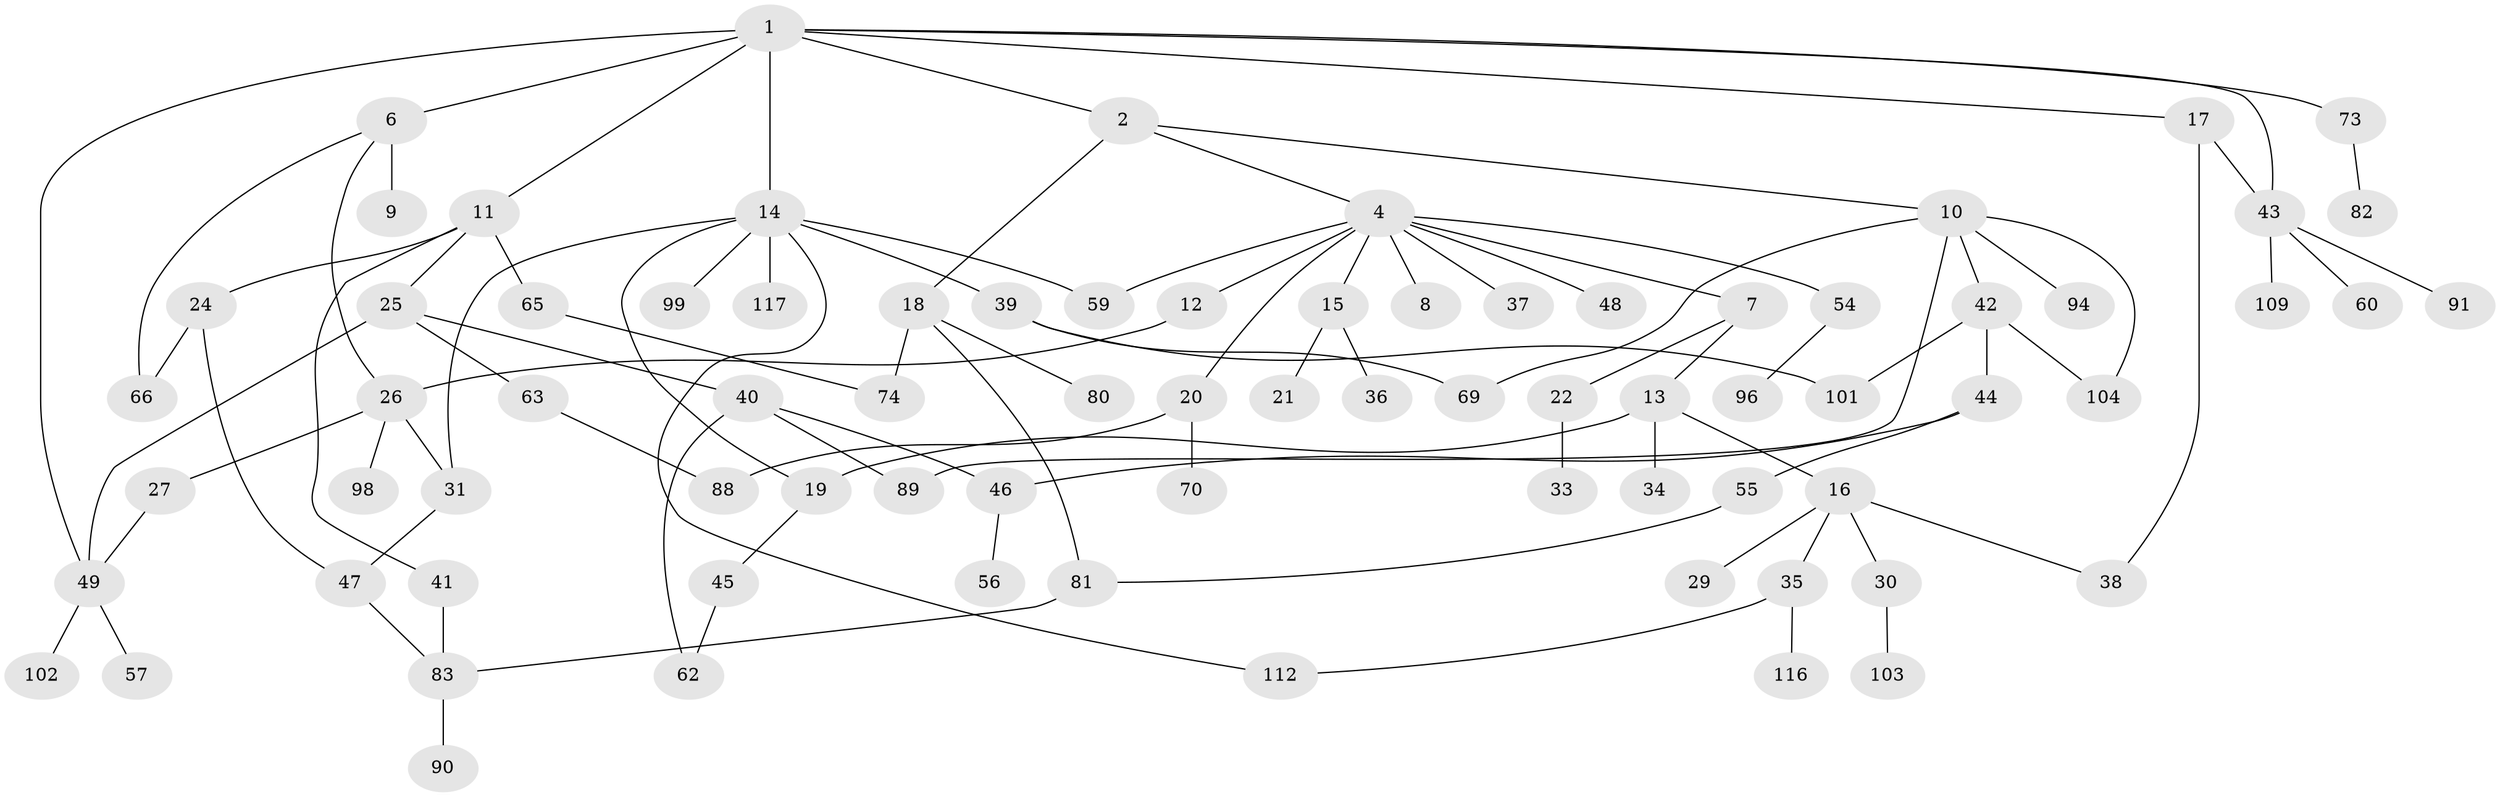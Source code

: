 // original degree distribution, {5: 0.08547008547008547, 4: 0.07692307692307693, 6: 0.008547008547008548, 9: 0.008547008547008548, 3: 0.1794871794871795, 1: 0.2905982905982906, 2: 0.3504273504273504}
// Generated by graph-tools (version 1.1) at 2025/41/03/06/25 10:41:30]
// undirected, 78 vertices, 99 edges
graph export_dot {
graph [start="1"]
  node [color=gray90,style=filled];
  1 [super="+3"];
  2;
  4 [super="+5"];
  6 [super="+106"];
  7;
  8;
  9;
  10 [super="+23"];
  11 [super="+64"];
  12;
  13 [super="+32"];
  14 [super="+61"];
  15 [super="+100"];
  16 [super="+78"];
  17 [super="+71"];
  18 [super="+28"];
  19 [super="+68"];
  20 [super="+72"];
  21;
  22 [super="+87"];
  24;
  25 [super="+95"];
  26 [super="+50"];
  27;
  29;
  30;
  31 [super="+75"];
  33 [super="+113"];
  34;
  35 [super="+85"];
  36;
  37;
  38 [super="+52"];
  39 [super="+97"];
  40 [super="+84"];
  41 [super="+76"];
  42 [super="+58"];
  43 [super="+51"];
  44;
  45;
  46 [super="+53"];
  47 [super="+105"];
  48;
  49 [super="+67"];
  54;
  55;
  56 [super="+79"];
  57;
  59 [super="+108"];
  60;
  62 [super="+77"];
  63;
  65 [super="+111"];
  66;
  69 [super="+86"];
  70;
  73;
  74;
  80;
  81 [super="+110"];
  82 [super="+115"];
  83 [super="+107"];
  88 [super="+92"];
  89 [super="+93"];
  90;
  91 [super="+114"];
  94;
  96;
  98;
  99;
  101;
  102;
  103;
  104;
  109;
  112;
  116;
  117;
  1 -- 2;
  1 -- 11;
  1 -- 14;
  1 -- 6 [weight=2];
  1 -- 17;
  1 -- 49;
  1 -- 73;
  1 -- 43;
  2 -- 4;
  2 -- 10;
  2 -- 18;
  4 -- 8;
  4 -- 12;
  4 -- 15;
  4 -- 20;
  4 -- 48;
  4 -- 54;
  4 -- 59;
  4 -- 37;
  4 -- 7;
  6 -- 9;
  6 -- 66;
  6 -- 26;
  7 -- 13;
  7 -- 22;
  10 -- 69;
  10 -- 94;
  10 -- 104;
  10 -- 89;
  10 -- 42;
  11 -- 24;
  11 -- 25;
  11 -- 41;
  11 -- 65;
  12 -- 26;
  13 -- 16;
  13 -- 19;
  13 -- 34;
  14 -- 39;
  14 -- 112;
  14 -- 99;
  14 -- 117;
  14 -- 59;
  14 -- 31;
  14 -- 19;
  15 -- 21;
  15 -- 36;
  16 -- 29;
  16 -- 30;
  16 -- 35;
  16 -- 38;
  17 -- 38;
  17 -- 43 [weight=2];
  18 -- 80;
  18 -- 74;
  18 -- 81;
  19 -- 45;
  20 -- 70;
  20 -- 88;
  22 -- 33;
  24 -- 66;
  24 -- 47;
  25 -- 40;
  25 -- 63;
  25 -- 49;
  26 -- 27;
  26 -- 31;
  26 -- 98;
  27 -- 49;
  30 -- 103;
  31 -- 47;
  35 -- 112;
  35 -- 116;
  39 -- 69;
  39 -- 101;
  40 -- 62;
  40 -- 46;
  40 -- 89;
  41 -- 83;
  42 -- 44;
  42 -- 101;
  42 -- 104;
  43 -- 60;
  43 -- 109;
  43 -- 91;
  44 -- 46;
  44 -- 55;
  45 -- 62;
  46 -- 56;
  47 -- 83;
  49 -- 57;
  49 -- 102;
  54 -- 96;
  55 -- 81;
  63 -- 88;
  65 -- 74;
  73 -- 82;
  81 -- 83;
  83 -- 90;
}
